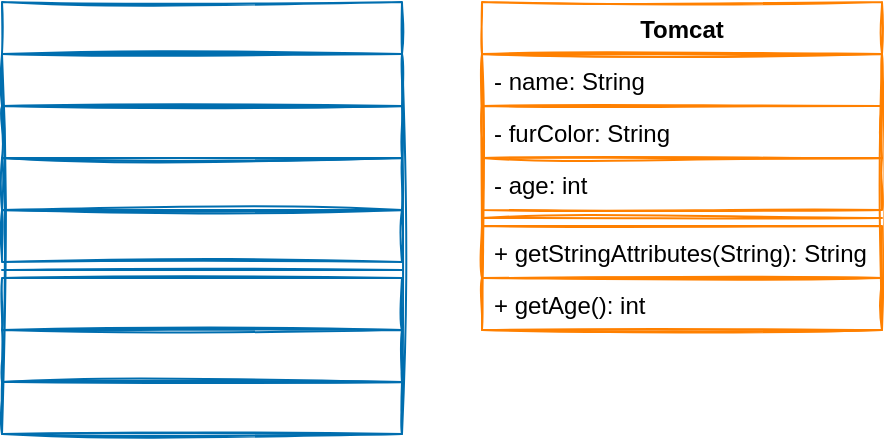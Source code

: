 <mxfile>
    <diagram name="Cat_1" id="0cNxYirCoF3FAIngxuJC">
        <mxGraphModel dx="491" dy="433" grid="1" gridSize="10" guides="1" tooltips="1" connect="1" arrows="1" fold="1" page="1" pageScale="1" pageWidth="827" pageHeight="1169" math="0" shadow="0">
            <root>
                <mxCell id="2RfNIHYXHJ-OlTvXYvh6-0"/>
                <mxCell id="2RfNIHYXHJ-OlTvXYvh6-1" parent="2RfNIHYXHJ-OlTvXYvh6-0"/>
                <mxCell id="2RfNIHYXHJ-OlTvXYvh6-2" value="Cat" style="swimlane;fontStyle=1;align=center;verticalAlign=top;childLayout=stackLayout;horizontal=1;startSize=26;horizontalStack=0;resizeParent=1;resizeParentMax=0;resizeLast=0;collapsible=1;marginBottom=0;fillColor=none;fontColor=#ffffff;strokeColor=#006EAF;sketch=1;" parent="2RfNIHYXHJ-OlTvXYvh6-1" vertex="1">
                    <mxGeometry x="200" y="80" width="200" height="216" as="geometry">
                        <mxRectangle x="500" y="110" width="100" height="26" as="alternateBounds"/>
                    </mxGeometry>
                </mxCell>
                <mxCell id="2RfNIHYXHJ-OlTvXYvh6-3" value="- name: String" style="text;strokeColor=#006EAF;fillColor=none;align=left;verticalAlign=top;spacingLeft=4;spacingRight=4;overflow=hidden;rotatable=0;points=[[0,0.5],[1,0.5]];portConstraint=eastwest;fontColor=#ffffff;sketch=1;" parent="2RfNIHYXHJ-OlTvXYvh6-2" vertex="1">
                    <mxGeometry y="26" width="200" height="26" as="geometry"/>
                </mxCell>
                <mxCell id="2RfNIHYXHJ-OlTvXYvh6-4" value="- furColor: String" style="text;strokeColor=#006EAF;fillColor=none;align=left;verticalAlign=top;spacingLeft=4;spacingRight=4;overflow=hidden;rotatable=0;points=[[0,0.5],[1,0.5]];portConstraint=eastwest;fontColor=#ffffff;sketch=1;" parent="2RfNIHYXHJ-OlTvXYvh6-2" vertex="1">
                    <mxGeometry y="52" width="200" height="26" as="geometry"/>
                </mxCell>
                <mxCell id="2RfNIHYXHJ-OlTvXYvh6-5" value="- age: int" style="text;strokeColor=#006EAF;fillColor=none;align=left;verticalAlign=top;spacingLeft=4;spacingRight=4;overflow=hidden;rotatable=0;points=[[0,0.5],[1,0.5]];portConstraint=eastwest;fontColor=#ffffff;sketch=1;" parent="2RfNIHYXHJ-OlTvXYvh6-2" vertex="1">
                    <mxGeometry y="78" width="200" height="26" as="geometry"/>
                </mxCell>
                <mxCell id="1" value="- counter: int" style="text;strokeColor=#006EAF;fillColor=none;align=left;verticalAlign=top;spacingLeft=4;spacingRight=4;overflow=hidden;rotatable=0;points=[[0,0.5],[1,0.5]];portConstraint=eastwest;fontColor=#ffffff;sketch=1;" parent="2RfNIHYXHJ-OlTvXYvh6-2" vertex="1">
                    <mxGeometry y="104" width="200" height="26" as="geometry"/>
                </mxCell>
                <mxCell id="2RfNIHYXHJ-OlTvXYvh6-6" value="" style="line;strokeWidth=1;fillColor=none;align=left;verticalAlign=middle;spacingTop=-1;spacingLeft=3;spacingRight=3;rotatable=0;labelPosition=right;points=[];portConstraint=eastwest;fontColor=#ffffff;strokeColor=#006EAF;sketch=1;" parent="2RfNIHYXHJ-OlTvXYvh6-2" vertex="1">
                    <mxGeometry y="130" width="200" height="8" as="geometry"/>
                </mxCell>
                <mxCell id="2RfNIHYXHJ-OlTvXYvh6-7" value="+ getStringAttributes(String): String" style="text;strokeColor=#006EAF;fillColor=none;align=left;verticalAlign=top;spacingLeft=4;spacingRight=4;overflow=hidden;rotatable=0;points=[[0,0.5],[1,0.5]];portConstraint=eastwest;fontColor=#ffffff;sketch=1;" parent="2RfNIHYXHJ-OlTvXYvh6-2" vertex="1">
                    <mxGeometry y="138" width="200" height="26" as="geometry"/>
                </mxCell>
                <mxCell id="2RfNIHYXHJ-OlTvXYvh6-9" value="+ getAge(): int" style="text;strokeColor=#006EAF;fillColor=none;align=left;verticalAlign=top;spacingLeft=4;spacingRight=4;overflow=hidden;rotatable=0;points=[[0,0.5],[1,0.5]];portConstraint=eastwest;fontColor=#ffffff;sketch=1;" parent="2RfNIHYXHJ-OlTvXYvh6-2" vertex="1">
                    <mxGeometry y="164" width="200" height="26" as="geometry"/>
                </mxCell>
                <mxCell id="2" value="- checkEscalationLevel(): String" style="text;strokeColor=#006EAF;fillColor=none;align=left;verticalAlign=top;spacingLeft=4;spacingRight=4;overflow=hidden;rotatable=0;points=[[0,0.5],[1,0.5]];portConstraint=eastwest;fontColor=#ffffff;sketch=1;" parent="2RfNIHYXHJ-OlTvXYvh6-2" vertex="1">
                    <mxGeometry y="190" width="200" height="26" as="geometry"/>
                </mxCell>
                <mxCell id="3" value="Tomcat" style="swimlane;fontStyle=1;align=center;verticalAlign=top;childLayout=stackLayout;horizontal=1;startSize=26;horizontalStack=0;resizeParent=1;resizeParentMax=0;resizeLast=0;collapsible=1;marginBottom=0;strokeColor=#FF8000;sketch=1;" parent="2RfNIHYXHJ-OlTvXYvh6-1" vertex="1">
                    <mxGeometry x="440" y="80" width="200" height="164" as="geometry">
                        <mxRectangle x="500" y="110" width="100" height="26" as="alternateBounds"/>
                    </mxGeometry>
                </mxCell>
                <mxCell id="4" value="- name: String" style="text;strokeColor=#FF8000;fillColor=none;align=left;verticalAlign=top;spacingLeft=4;spacingRight=4;overflow=hidden;rotatable=0;points=[[0,0.5],[1,0.5]];portConstraint=eastwest;sketch=1;" parent="3" vertex="1">
                    <mxGeometry y="26" width="200" height="26" as="geometry"/>
                </mxCell>
                <mxCell id="5" value="- furColor: String" style="text;strokeColor=#FF8000;fillColor=none;align=left;verticalAlign=top;spacingLeft=4;spacingRight=4;overflow=hidden;rotatable=0;points=[[0,0.5],[1,0.5]];portConstraint=eastwest;sketch=1;" parent="3" vertex="1">
                    <mxGeometry y="52" width="200" height="26" as="geometry"/>
                </mxCell>
                <mxCell id="6" value="- age: int" style="text;strokeColor=#FF8000;fillColor=none;align=left;verticalAlign=top;spacingLeft=4;spacingRight=4;overflow=hidden;rotatable=0;points=[[0,0.5],[1,0.5]];portConstraint=eastwest;sketch=1;" parent="3" vertex="1">
                    <mxGeometry y="78" width="200" height="26" as="geometry"/>
                </mxCell>
                <mxCell id="9" value="" style="line;strokeWidth=1;fillColor=none;align=left;verticalAlign=middle;spacingTop=-1;spacingLeft=3;spacingRight=3;rotatable=0;labelPosition=right;points=[];portConstraint=eastwest;strokeColor=#FF8000;sketch=1;" parent="3" vertex="1">
                    <mxGeometry y="104" width="200" height="8" as="geometry"/>
                </mxCell>
                <mxCell id="10" value="+ getStringAttributes(String): String" style="text;strokeColor=#FF8000;fillColor=none;align=left;verticalAlign=top;spacingLeft=4;spacingRight=4;overflow=hidden;rotatable=0;points=[[0,0.5],[1,0.5]];portConstraint=eastwest;sketch=1;" parent="3" vertex="1">
                    <mxGeometry y="112" width="200" height="26" as="geometry"/>
                </mxCell>
                <mxCell id="11" value="+ getAge(): int" style="text;strokeColor=#FF8000;fillColor=none;align=left;verticalAlign=top;spacingLeft=4;spacingRight=4;overflow=hidden;rotatable=0;points=[[0,0.5],[1,0.5]];portConstraint=eastwest;sketch=1;" parent="3" vertex="1">
                    <mxGeometry y="138" width="200" height="26" as="geometry"/>
                </mxCell>
            </root>
        </mxGraphModel>
    </diagram>
    <diagram name="Cat_2" id="xhIRNsJ05YR9n5b2h-o0">
        <mxGraphModel dx="805" dy="357" grid="1" gridSize="10" guides="1" tooltips="1" connect="1" arrows="1" fold="1" page="1" pageScale="1" pageWidth="827" pageHeight="1169" math="0" shadow="0">
            <root>
                <mxCell id="XFF1efjOaS3Mmj5Ojrwr-0"/>
                <mxCell id="XFF1efjOaS3Mmj5Ojrwr-1" parent="XFF1efjOaS3Mmj5Ojrwr-0"/>
                <mxCell id="XFF1efjOaS3Mmj5Ojrwr-2" value="Cat" style="swimlane;fontStyle=1;align=center;verticalAlign=top;childLayout=stackLayout;horizontal=1;startSize=26;horizontalStack=0;resizeParent=1;resizeParentMax=0;resizeLast=0;collapsible=1;marginBottom=0;" parent="XFF1efjOaS3Mmj5Ojrwr-1" vertex="1">
                    <mxGeometry x="240" y="40" width="200" height="242" as="geometry">
                        <mxRectangle x="500" y="110" width="100" height="26" as="alternateBounds"/>
                    </mxGeometry>
                </mxCell>
                <mxCell id="XFF1efjOaS3Mmj5Ojrwr-3" value="- name: String" style="text;strokeColor=none;fillColor=none;align=left;verticalAlign=top;spacingLeft=4;spacingRight=4;overflow=hidden;rotatable=0;points=[[0,0.5],[1,0.5]];portConstraint=eastwest;" parent="XFF1efjOaS3Mmj5Ojrwr-2" vertex="1">
                    <mxGeometry y="26" width="200" height="26" as="geometry"/>
                </mxCell>
                <mxCell id="XFF1efjOaS3Mmj5Ojrwr-4" value="- furColor: String" style="text;strokeColor=none;fillColor=none;align=left;verticalAlign=top;spacingLeft=4;spacingRight=4;overflow=hidden;rotatable=0;points=[[0,0.5],[1,0.5]];portConstraint=eastwest;" parent="XFF1efjOaS3Mmj5Ojrwr-2" vertex="1">
                    <mxGeometry y="52" width="200" height="26" as="geometry"/>
                </mxCell>
                <mxCell id="XFF1efjOaS3Mmj5Ojrwr-5" value="- age: int" style="text;strokeColor=none;fillColor=none;align=left;verticalAlign=top;spacingLeft=4;spacingRight=4;overflow=hidden;rotatable=0;points=[[0,0.5],[1,0.5]];portConstraint=eastwest;" parent="XFF1efjOaS3Mmj5Ojrwr-2" vertex="1">
                    <mxGeometry y="78" width="200" height="26" as="geometry"/>
                </mxCell>
                <mxCell id="l7gWTdW5mP3U2acUqzkG-0" value="- isFemale: boolean" style="text;strokeColor=none;fillColor=none;align=left;verticalAlign=top;spacingLeft=4;spacingRight=4;overflow=hidden;rotatable=0;points=[[0,0.5],[1,0.5]];portConstraint=eastwest;" parent="XFF1efjOaS3Mmj5Ojrwr-2" vertex="1">
                    <mxGeometry y="104" width="200" height="26" as="geometry"/>
                </mxCell>
                <mxCell id="l7gWTdW5mP3U2acUqzkG-1" value="- counter: int" style="text;strokeColor=none;fillColor=none;align=left;verticalAlign=top;spacingLeft=4;spacingRight=4;overflow=hidden;rotatable=0;points=[[0,0.5],[1,0.5]];portConstraint=eastwest;" parent="XFF1efjOaS3Mmj5Ojrwr-2" vertex="1">
                    <mxGeometry y="130" width="200" height="26" as="geometry"/>
                </mxCell>
                <mxCell id="XFF1efjOaS3Mmj5Ojrwr-6" value="" style="line;strokeWidth=1;fillColor=none;align=left;verticalAlign=middle;spacingTop=-1;spacingLeft=3;spacingRight=3;rotatable=0;labelPosition=right;points=[];portConstraint=eastwest;" parent="XFF1efjOaS3Mmj5Ojrwr-2" vertex="1">
                    <mxGeometry y="156" width="200" height="8" as="geometry"/>
                </mxCell>
                <mxCell id="XFF1efjOaS3Mmj5Ojrwr-7" value="+ getStringAttributes(String): String" style="text;strokeColor=none;fillColor=none;align=left;verticalAlign=top;spacingLeft=4;spacingRight=4;overflow=hidden;rotatable=0;points=[[0,0.5],[1,0.5]];portConstraint=eastwest;" parent="XFF1efjOaS3Mmj5Ojrwr-2" vertex="1">
                    <mxGeometry y="164" width="200" height="26" as="geometry"/>
                </mxCell>
                <mxCell id="XFF1efjOaS3Mmj5Ojrwr-8" value="+ getAge(): String" style="text;strokeColor=none;fillColor=none;align=left;verticalAlign=top;spacingLeft=4;spacingRight=4;overflow=hidden;rotatable=0;points=[[0,0.5],[1,0.5]];portConstraint=eastwest;" parent="XFF1efjOaS3Mmj5Ojrwr-2" vertex="1">
                    <mxGeometry y="190" width="200" height="26" as="geometry"/>
                </mxCell>
                <mxCell id="l7gWTdW5mP3U2acUqzkG-2" value="- checkEscalationLevel(): String" style="text;strokeColor=none;fillColor=none;align=left;verticalAlign=top;spacingLeft=4;spacingRight=4;overflow=hidden;rotatable=0;points=[[0,0.5],[1,0.5]];portConstraint=eastwest;" parent="XFF1efjOaS3Mmj5Ojrwr-2" vertex="1">
                    <mxGeometry y="216" width="200" height="26" as="geometry"/>
                </mxCell>
            </root>
        </mxGraphModel>
    </diagram>
    <diagram name="Cat_TomCat" id="BW3ElJejgvaNblZuI5Dj">
        <mxGraphModel dx="805" dy="357" grid="1" gridSize="10" guides="1" tooltips="1" connect="1" arrows="1" fold="1" page="1" pageScale="1" pageWidth="827" pageHeight="1169" math="0" shadow="0">
            <root>
                <mxCell id="w4yi5WQwrj1qTsV-kSyA-0"/>
                <mxCell id="w4yi5WQwrj1qTsV-kSyA-1" parent="w4yi5WQwrj1qTsV-kSyA-0"/>
                <mxCell id="w4yi5WQwrj1qTsV-kSyA-2" value="Cat" style="swimlane;fontStyle=1;align=center;verticalAlign=top;childLayout=stackLayout;horizontal=1;startSize=26;horizontalStack=0;resizeParent=1;resizeParentMax=0;resizeLast=0;collapsible=1;marginBottom=0;" parent="w4yi5WQwrj1qTsV-kSyA-1" vertex="1">
                    <mxGeometry x="160" y="40" width="200" height="216" as="geometry">
                        <mxRectangle x="500" y="110" width="100" height="26" as="alternateBounds"/>
                    </mxGeometry>
                </mxCell>
                <mxCell id="w4yi5WQwrj1qTsV-kSyA-3" value="- name: String" style="text;strokeColor=none;fillColor=none;align=left;verticalAlign=top;spacingLeft=4;spacingRight=4;overflow=hidden;rotatable=0;points=[[0,0.5],[1,0.5]];portConstraint=eastwest;" parent="w4yi5WQwrj1qTsV-kSyA-2" vertex="1">
                    <mxGeometry y="26" width="200" height="26" as="geometry"/>
                </mxCell>
                <mxCell id="w4yi5WQwrj1qTsV-kSyA-4" value="- furColor: String" style="text;strokeColor=none;fillColor=none;align=left;verticalAlign=top;spacingLeft=4;spacingRight=4;overflow=hidden;rotatable=0;points=[[0,0.5],[1,0.5]];portConstraint=eastwest;" parent="w4yi5WQwrj1qTsV-kSyA-2" vertex="1">
                    <mxGeometry y="52" width="200" height="26" as="geometry"/>
                </mxCell>
                <mxCell id="w4yi5WQwrj1qTsV-kSyA-5" value="- age: int" style="text;strokeColor=none;fillColor=none;align=left;verticalAlign=top;spacingLeft=4;spacingRight=4;overflow=hidden;rotatable=0;points=[[0,0.5],[1,0.5]];portConstraint=eastwest;" parent="w4yi5WQwrj1qTsV-kSyA-2" vertex="1">
                    <mxGeometry y="78" width="200" height="26" as="geometry"/>
                </mxCell>
                <mxCell id="w4yi5WQwrj1qTsV-kSyA-7" value="- counter: int" style="text;strokeColor=none;fillColor=none;align=left;verticalAlign=top;spacingLeft=4;spacingRight=4;overflow=hidden;rotatable=0;points=[[0,0.5],[1,0.5]];portConstraint=eastwest;" parent="w4yi5WQwrj1qTsV-kSyA-2" vertex="1">
                    <mxGeometry y="104" width="200" height="26" as="geometry"/>
                </mxCell>
                <mxCell id="w4yi5WQwrj1qTsV-kSyA-8" value="" style="line;strokeWidth=1;fillColor=none;align=left;verticalAlign=middle;spacingTop=-1;spacingLeft=3;spacingRight=3;rotatable=0;labelPosition=right;points=[];portConstraint=eastwest;" parent="w4yi5WQwrj1qTsV-kSyA-2" vertex="1">
                    <mxGeometry y="130" width="200" height="8" as="geometry"/>
                </mxCell>
                <mxCell id="w4yi5WQwrj1qTsV-kSyA-9" value="+ getStringAttributes(String): String" style="text;strokeColor=none;fillColor=none;align=left;verticalAlign=top;spacingLeft=4;spacingRight=4;overflow=hidden;rotatable=0;points=[[0,0.5],[1,0.5]];portConstraint=eastwest;" parent="w4yi5WQwrj1qTsV-kSyA-2" vertex="1">
                    <mxGeometry y="138" width="200" height="26" as="geometry"/>
                </mxCell>
                <mxCell id="w4yi5WQwrj1qTsV-kSyA-10" value="+ getAge(): String" style="text;strokeColor=none;fillColor=none;align=left;verticalAlign=top;spacingLeft=4;spacingRight=4;overflow=hidden;rotatable=0;points=[[0,0.5],[1,0.5]];portConstraint=eastwest;" parent="w4yi5WQwrj1qTsV-kSyA-2" vertex="1">
                    <mxGeometry y="164" width="200" height="26" as="geometry"/>
                </mxCell>
                <mxCell id="w4yi5WQwrj1qTsV-kSyA-11" value="- checkEscalationLevel(): String" style="text;strokeColor=none;fillColor=none;align=left;verticalAlign=top;spacingLeft=4;spacingRight=4;overflow=hidden;rotatable=0;points=[[0,0.5],[1,0.5]];portConstraint=eastwest;" parent="w4yi5WQwrj1qTsV-kSyA-2" vertex="1">
                    <mxGeometry y="190" width="200" height="26" as="geometry"/>
                </mxCell>
                <mxCell id="w4yi5WQwrj1qTsV-kSyA-12" value="Tomcat" style="swimlane;fontStyle=1;align=center;verticalAlign=top;childLayout=stackLayout;horizontal=1;startSize=26;horizontalStack=0;resizeParent=1;resizeParentMax=0;resizeLast=0;collapsible=1;marginBottom=0;" parent="w4yi5WQwrj1qTsV-kSyA-1" vertex="1">
                    <mxGeometry x="400" y="40" width="200" height="164" as="geometry">
                        <mxRectangle x="500" y="110" width="100" height="26" as="alternateBounds"/>
                    </mxGeometry>
                </mxCell>
                <mxCell id="w4yi5WQwrj1qTsV-kSyA-13" value="- name: String" style="text;strokeColor=none;fillColor=none;align=left;verticalAlign=top;spacingLeft=4;spacingRight=4;overflow=hidden;rotatable=0;points=[[0,0.5],[1,0.5]];portConstraint=eastwest;" parent="w4yi5WQwrj1qTsV-kSyA-12" vertex="1">
                    <mxGeometry y="26" width="200" height="26" as="geometry"/>
                </mxCell>
                <mxCell id="w4yi5WQwrj1qTsV-kSyA-14" value="- furColor: String" style="text;strokeColor=none;fillColor=none;align=left;verticalAlign=top;spacingLeft=4;spacingRight=4;overflow=hidden;rotatable=0;points=[[0,0.5],[1,0.5]];portConstraint=eastwest;" parent="w4yi5WQwrj1qTsV-kSyA-12" vertex="1">
                    <mxGeometry y="52" width="200" height="26" as="geometry"/>
                </mxCell>
                <mxCell id="w4yi5WQwrj1qTsV-kSyA-15" value="- age: int" style="text;strokeColor=none;fillColor=none;align=left;verticalAlign=top;spacingLeft=4;spacingRight=4;overflow=hidden;rotatable=0;points=[[0,0.5],[1,0.5]];portConstraint=eastwest;" parent="w4yi5WQwrj1qTsV-kSyA-12" vertex="1">
                    <mxGeometry y="78" width="200" height="26" as="geometry"/>
                </mxCell>
                <mxCell id="w4yi5WQwrj1qTsV-kSyA-18" value="" style="line;strokeWidth=1;fillColor=none;align=left;verticalAlign=middle;spacingTop=-1;spacingLeft=3;spacingRight=3;rotatable=0;labelPosition=right;points=[];portConstraint=eastwest;" parent="w4yi5WQwrj1qTsV-kSyA-12" vertex="1">
                    <mxGeometry y="104" width="200" height="8" as="geometry"/>
                </mxCell>
                <mxCell id="w4yi5WQwrj1qTsV-kSyA-19" value="+ getStringAttributes(String): String" style="text;strokeColor=none;fillColor=none;align=left;verticalAlign=top;spacingLeft=4;spacingRight=4;overflow=hidden;rotatable=0;points=[[0,0.5],[1,0.5]];portConstraint=eastwest;" parent="w4yi5WQwrj1qTsV-kSyA-12" vertex="1">
                    <mxGeometry y="112" width="200" height="26" as="geometry"/>
                </mxCell>
                <mxCell id="w4yi5WQwrj1qTsV-kSyA-20" value="+ getAge(): String" style="text;strokeColor=none;fillColor=none;align=left;verticalAlign=top;spacingLeft=4;spacingRight=4;overflow=hidden;rotatable=0;points=[[0,0.5],[1,0.5]];portConstraint=eastwest;" parent="w4yi5WQwrj1qTsV-kSyA-12" vertex="1">
                    <mxGeometry y="138" width="200" height="26" as="geometry"/>
                </mxCell>
            </root>
        </mxGraphModel>
    </diagram>
    <diagram name="SuperCat" id="Wjed0mpL4z4-CYdTcG7a">
        <mxGraphModel dx="491" dy="433" grid="1" gridSize="10" guides="1" tooltips="1" connect="1" arrows="1" fold="1" page="1" pageScale="1" pageWidth="827" pageHeight="1169" math="0" shadow="0">
            <root>
                <mxCell id="ripI2LvM4bmJuSi0Mvzc-0"/>
                <mxCell id="ripI2LvM4bmJuSi0Mvzc-1" parent="ripI2LvM4bmJuSi0Mvzc-0"/>
                <mxCell id="ripI2LvM4bmJuSi0Mvzc-2" value="Cat" style="swimlane;fontStyle=1;align=center;verticalAlign=top;childLayout=stackLayout;horizontal=1;startSize=26;horizontalStack=0;resizeParent=1;resizeParentMax=0;resizeLast=0;collapsible=1;marginBottom=0;" parent="ripI2LvM4bmJuSi0Mvzc-1" vertex="1">
                    <mxGeometry x="120" y="360" width="200" height="112" as="geometry">
                        <mxRectangle x="500" y="110" width="100" height="26" as="alternateBounds"/>
                    </mxGeometry>
                </mxCell>
                <mxCell id="ripI2LvM4bmJuSi0Mvzc-6" value="- counter: int" style="text;strokeColor=none;fillColor=none;align=left;verticalAlign=top;spacingLeft=4;spacingRight=4;overflow=hidden;rotatable=0;points=[[0,0.5],[1,0.5]];portConstraint=eastwest;" parent="ripI2LvM4bmJuSi0Mvzc-2" vertex="1">
                    <mxGeometry y="26" width="200" height="26" as="geometry"/>
                </mxCell>
                <mxCell id="ripI2LvM4bmJuSi0Mvzc-7" value="" style="line;strokeWidth=1;fillColor=none;align=left;verticalAlign=middle;spacingTop=-1;spacingLeft=3;spacingRight=3;rotatable=0;labelPosition=right;points=[];portConstraint=eastwest;" parent="ripI2LvM4bmJuSi0Mvzc-2" vertex="1">
                    <mxGeometry y="52" width="200" height="8" as="geometry"/>
                </mxCell>
                <mxCell id="ripI2LvM4bmJuSi0Mvzc-9" value="+ getAge(): String" style="text;strokeColor=none;fillColor=none;align=left;verticalAlign=top;spacingLeft=4;spacingRight=4;overflow=hidden;rotatable=0;points=[[0,0.5],[1,0.5]];portConstraint=eastwest;" parent="ripI2LvM4bmJuSi0Mvzc-2" vertex="1">
                    <mxGeometry y="60" width="200" height="26" as="geometry"/>
                </mxCell>
                <mxCell id="ripI2LvM4bmJuSi0Mvzc-10" value="- checkEscalationLevel(): String" style="text;strokeColor=none;fillColor=none;align=left;verticalAlign=top;spacingLeft=4;spacingRight=4;overflow=hidden;rotatable=0;points=[[0,0.5],[1,0.5]];portConstraint=eastwest;" parent="ripI2LvM4bmJuSi0Mvzc-2" vertex="1">
                    <mxGeometry y="86" width="200" height="26" as="geometry"/>
                </mxCell>
                <mxCell id="ripI2LvM4bmJuSi0Mvzc-11" value="Tomcat" style="swimlane;fontStyle=1;align=center;verticalAlign=top;childLayout=stackLayout;horizontal=1;startSize=26;horizontalStack=0;resizeParent=1;resizeParentMax=0;resizeLast=0;collapsible=1;marginBottom=0;" parent="ripI2LvM4bmJuSi0Mvzc-1" vertex="1">
                    <mxGeometry x="520" y="360" width="200" height="60" as="geometry">
                        <mxRectangle x="500" y="110" width="100" height="26" as="alternateBounds"/>
                    </mxGeometry>
                </mxCell>
                <mxCell id="ripI2LvM4bmJuSi0Mvzc-15" value="" style="line;strokeWidth=1;fillColor=none;align=left;verticalAlign=middle;spacingTop=-1;spacingLeft=3;spacingRight=3;rotatable=0;labelPosition=right;points=[];portConstraint=eastwest;" parent="ripI2LvM4bmJuSi0Mvzc-11" vertex="1">
                    <mxGeometry y="26" width="200" height="8" as="geometry"/>
                </mxCell>
                <mxCell id="ripI2LvM4bmJuSi0Mvzc-17" value="+ getAge(): String" style="text;strokeColor=none;fillColor=none;align=left;verticalAlign=top;spacingLeft=4;spacingRight=4;overflow=hidden;rotatable=0;points=[[0,0.5],[1,0.5]];portConstraint=eastwest;" parent="ripI2LvM4bmJuSi0Mvzc-11" vertex="1">
                    <mxGeometry y="34" width="200" height="26" as="geometry"/>
                </mxCell>
                <mxCell id="ripI2LvM4bmJuSi0Mvzc-18" value="SuperCat" style="swimlane;fontStyle=1;align=center;verticalAlign=top;childLayout=stackLayout;horizontal=1;startSize=26;horizontalStack=0;resizeParent=1;resizeParentMax=0;resizeLast=0;collapsible=1;marginBottom=0;" parent="ripI2LvM4bmJuSi0Mvzc-1" vertex="1">
                    <mxGeometry x="320" y="40" width="200" height="138" as="geometry">
                        <mxRectangle x="500" y="110" width="100" height="26" as="alternateBounds"/>
                    </mxGeometry>
                </mxCell>
                <mxCell id="ripI2LvM4bmJuSi0Mvzc-19" value="- name: String" style="text;strokeColor=none;fillColor=none;align=left;verticalAlign=top;spacingLeft=4;spacingRight=4;overflow=hidden;rotatable=0;points=[[0,0.5],[1,0.5]];portConstraint=eastwest;" parent="ripI2LvM4bmJuSi0Mvzc-18" vertex="1">
                    <mxGeometry y="26" width="200" height="26" as="geometry"/>
                </mxCell>
                <mxCell id="ripI2LvM4bmJuSi0Mvzc-20" value="- furColor: String" style="text;strokeColor=none;fillColor=none;align=left;verticalAlign=top;spacingLeft=4;spacingRight=4;overflow=hidden;rotatable=0;points=[[0,0.5],[1,0.5]];portConstraint=eastwest;" parent="ripI2LvM4bmJuSi0Mvzc-18" vertex="1">
                    <mxGeometry y="52" width="200" height="26" as="geometry"/>
                </mxCell>
                <mxCell id="ripI2LvM4bmJuSi0Mvzc-21" value="# age: int" style="text;strokeColor=none;fillColor=none;align=left;verticalAlign=top;spacingLeft=4;spacingRight=4;overflow=hidden;rotatable=0;points=[[0,0.5],[1,0.5]];portConstraint=eastwest;" parent="ripI2LvM4bmJuSi0Mvzc-18" vertex="1">
                    <mxGeometry y="78" width="200" height="26" as="geometry"/>
                </mxCell>
                <mxCell id="ripI2LvM4bmJuSi0Mvzc-23" value="" style="line;strokeWidth=1;fillColor=none;align=left;verticalAlign=middle;spacingTop=-1;spacingLeft=3;spacingRight=3;rotatable=0;labelPosition=right;points=[];portConstraint=eastwest;" parent="ripI2LvM4bmJuSi0Mvzc-18" vertex="1">
                    <mxGeometry y="104" width="200" height="8" as="geometry"/>
                </mxCell>
                <mxCell id="ripI2LvM4bmJuSi0Mvzc-24" value="# getStringAttributes(String): String" style="text;strokeColor=none;fillColor=none;align=left;verticalAlign=top;spacingLeft=4;spacingRight=4;overflow=hidden;rotatable=0;points=[[0,0.5],[1,0.5]];portConstraint=eastwest;" parent="ripI2LvM4bmJuSi0Mvzc-18" vertex="1">
                    <mxGeometry y="112" width="200" height="26" as="geometry"/>
                </mxCell>
                <mxCell id="ripI2LvM4bmJuSi0Mvzc-27" value="Extends" style="endArrow=block;endSize=16;endFill=0;html=1;exitX=0.5;exitY=0;exitDx=0;exitDy=0;entryX=0.454;entryY=1.104;entryDx=0;entryDy=0;entryPerimeter=0;" parent="ripI2LvM4bmJuSi0Mvzc-1" source="ripI2LvM4bmJuSi0Mvzc-2" target="ripI2LvM4bmJuSi0Mvzc-24" edge="1">
                    <mxGeometry width="160" relative="1" as="geometry">
                        <mxPoint x="330" y="270" as="sourcePoint"/>
                        <mxPoint x="490" y="270" as="targetPoint"/>
                    </mxGeometry>
                </mxCell>
                <mxCell id="ripI2LvM4bmJuSi0Mvzc-28" value="Extends" style="endArrow=block;endSize=16;endFill=0;html=1;exitX=0.5;exitY=0;exitDx=0;exitDy=0;entryX=0.525;entryY=1.072;entryDx=0;entryDy=0;entryPerimeter=0;" parent="ripI2LvM4bmJuSi0Mvzc-1" source="ripI2LvM4bmJuSi0Mvzc-11" target="ripI2LvM4bmJuSi0Mvzc-24" edge="1">
                    <mxGeometry width="160" relative="1" as="geometry">
                        <mxPoint x="390" y="390" as="sourcePoint"/>
                        <mxPoint x="430" y="160" as="targetPoint"/>
                    </mxGeometry>
                </mxCell>
            </root>
        </mxGraphModel>
    </diagram>
</mxfile>
